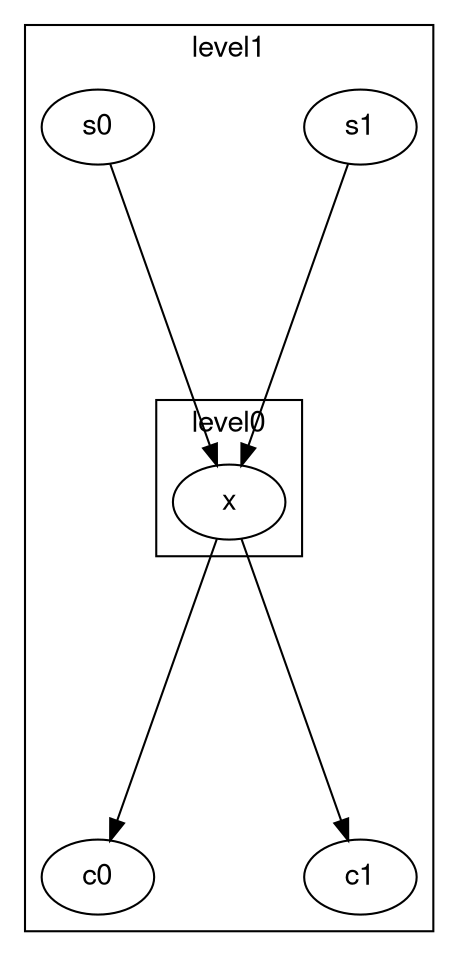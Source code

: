 digraph unix {
  graph [ dpi = 75 ]; 
  graph [nodesep = 1.0; ranksep=2];
  fontname="Helvetica,Arial,sans-serif"
  node [fontname="Helvetica,Arial,sans-serif"]
  edge [fontname="Helvetica,Arial,sans-serif"]
  subgraph cluster_level1_4 {
    label = "level1"; // scope
    s1_5 [
      label = "s1"; // node
    ];
    s0_6 [
      label = "s0"; // node
    ];
    c0_8 [
      label = "c0"; // node
    ];
    c1_9 [
      label = "c1"; // node
    ];
    subgraph cluster_level0_5 {
      label = "level0"; // scope
      x_7 [
        label = "x"; // node
      ];
      
    }
    
  }
  "s1_5" -> "x_7";
  "s0_6" -> "x_7";
  "x_7" -> "c0_8";
  "x_7" -> "c1_9";
}
